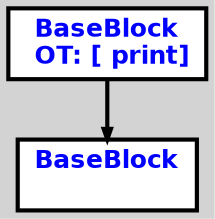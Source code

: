 digraph G {
ordering=out;
ranksep=.4;
bgcolor="lightgrey";  node [shape=box, fixedsize=false, fontsize=12, fontname="Helvetica-bold", fontcolor="blue"
width=.25, height=.25, color="black", fillcolor="white", style="filled, solid, bold"];

edge [arrowsize=.5, color="black", style="bold"]    n0000126738C21A00 [label="BaseBlock\n OT: [ print]
"]
    n0000126738C21A60 [label="BaseBlock\n "]
    n0000126738C21A00 -> n0000126738C21A60
}

